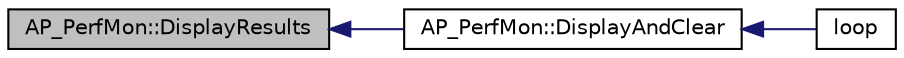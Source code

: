 digraph "AP_PerfMon::DisplayResults"
{
 // INTERACTIVE_SVG=YES
  edge [fontname="Helvetica",fontsize="10",labelfontname="Helvetica",labelfontsize="10"];
  node [fontname="Helvetica",fontsize="10",shape=record];
  rankdir="LR";
  Node1 [label="AP_PerfMon::DisplayResults",height=0.2,width=0.4,color="black", fillcolor="grey75", style="filled" fontcolor="black"];
  Node1 -> Node2 [dir="back",color="midnightblue",fontsize="10",style="solid",fontname="Helvetica"];
  Node2 [label="AP_PerfMon::DisplayAndClear",height=0.2,width=0.4,color="black", fillcolor="white", style="filled",URL="$classAP__PerfMon.html#aac40c63619a0ae2e26f27100f23dba3e"];
  Node2 -> Node3 [dir="back",color="midnightblue",fontsize="10",style="solid",fontname="Helvetica"];
  Node3 [label="loop",height=0.2,width=0.4,color="black", fillcolor="white", style="filled",URL="$AP__PerfMon__test_8pde.html#afe461d27b9c48d5921c00d521181f12f"];
}
